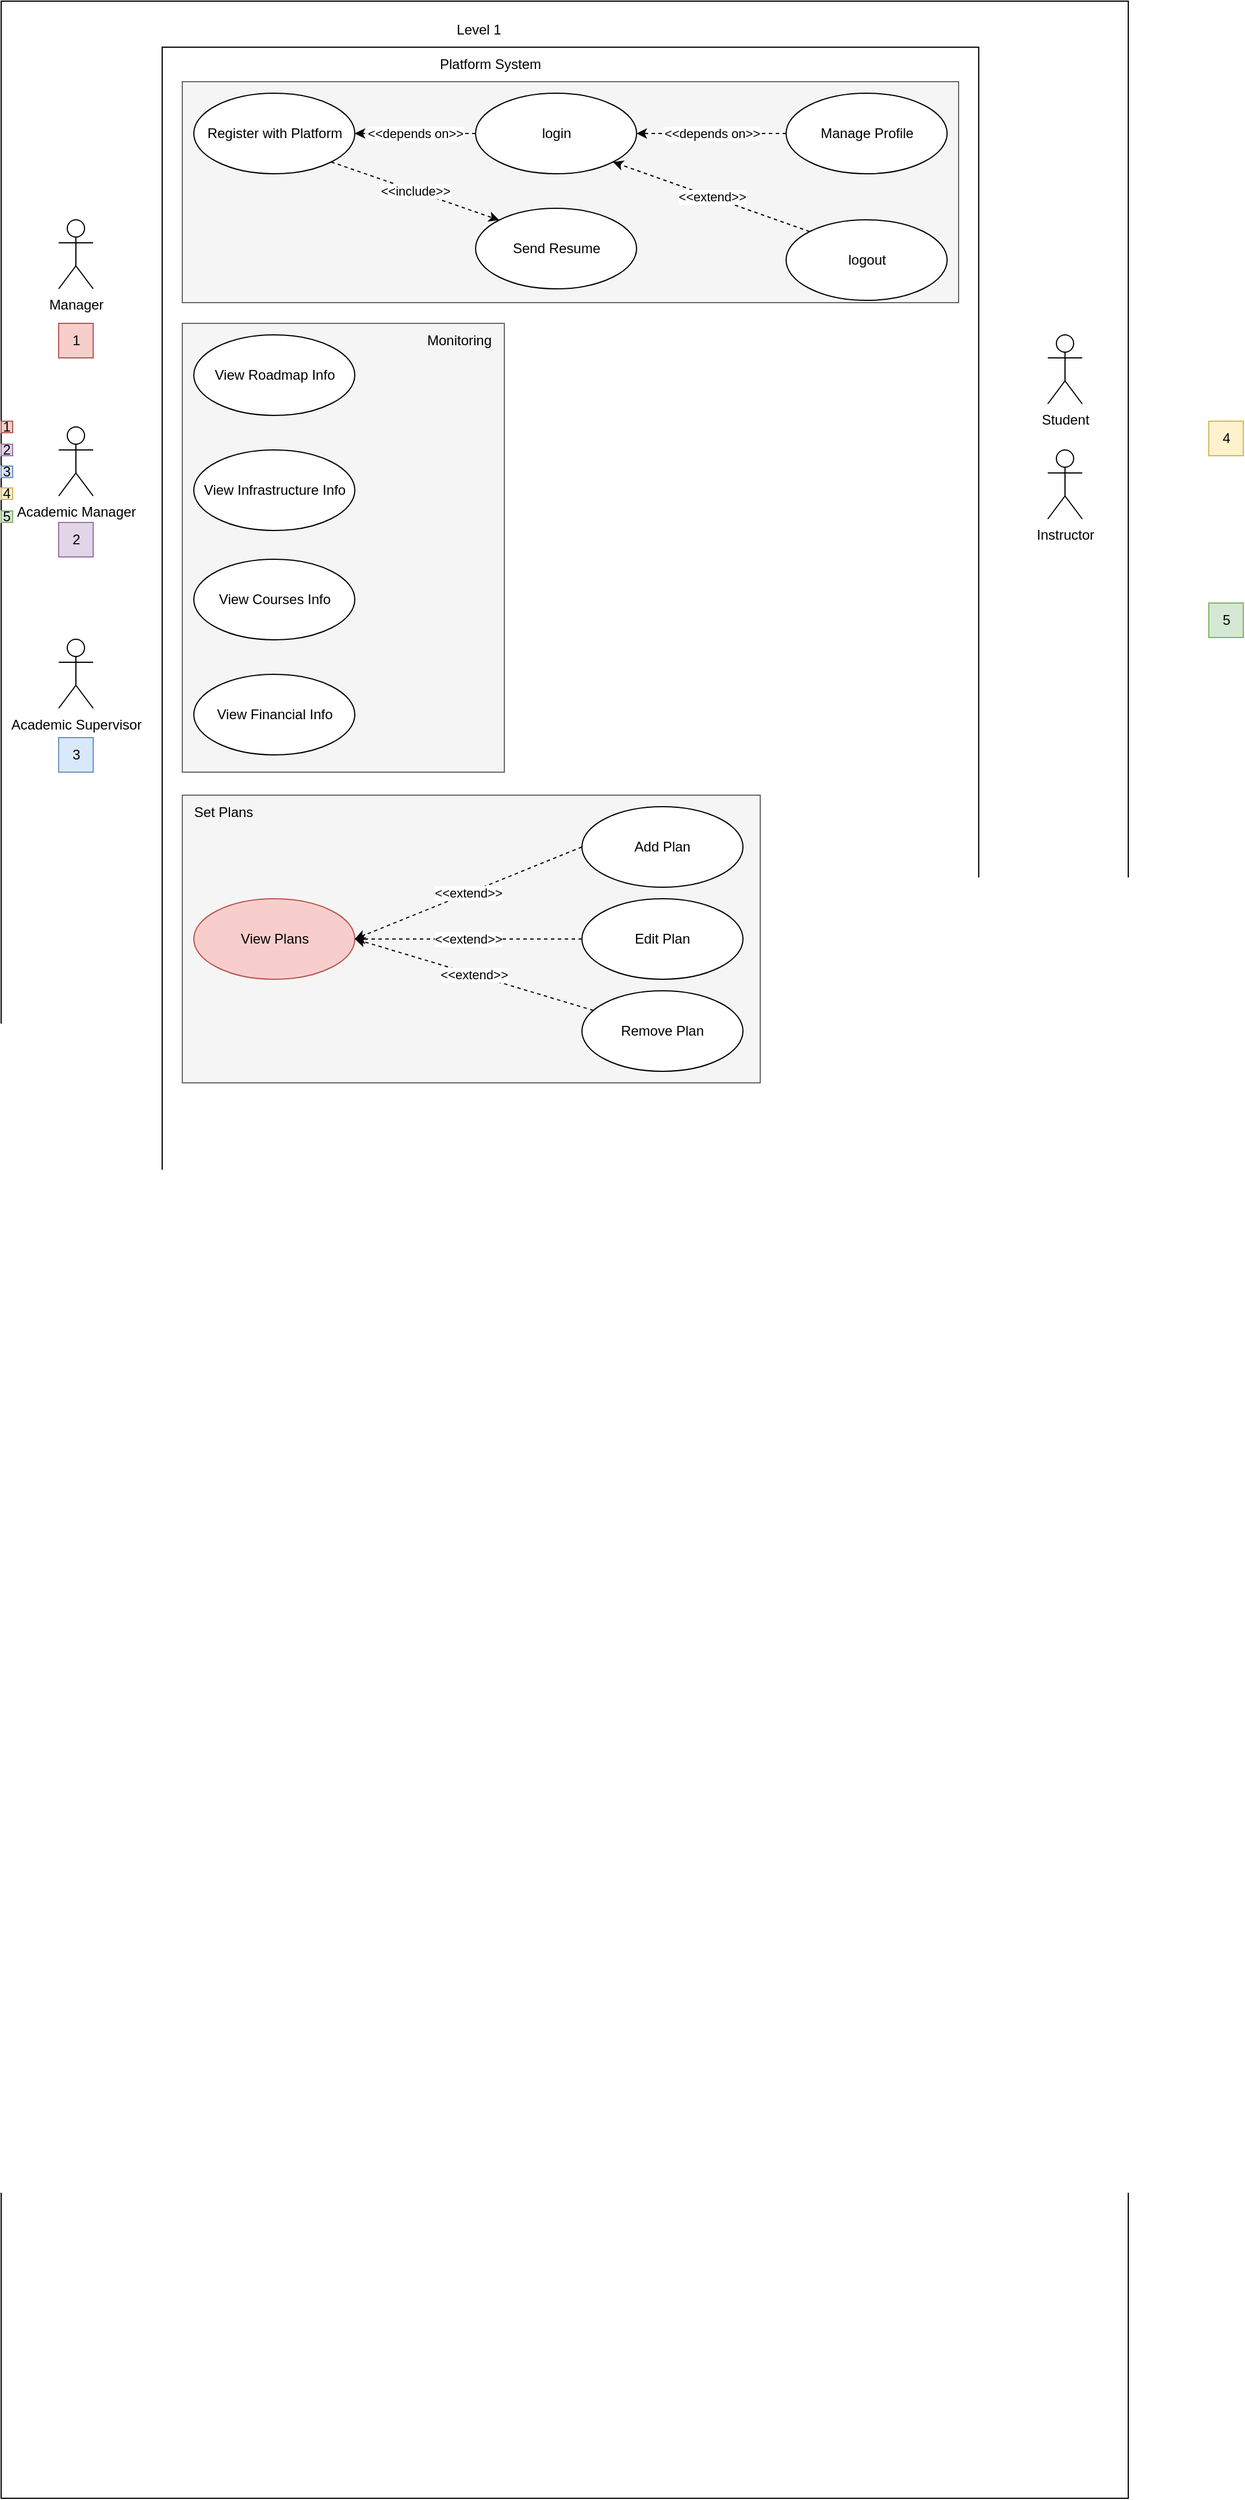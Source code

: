 <mxfile version="21.6.6" type="github">
  <diagram name="Page-1" id="Bo8KTVuofRZR6Qx37zB3">
    <mxGraphModel dx="7000" dy="3773" grid="1" gridSize="10" guides="1" tooltips="1" connect="1" arrows="1" fold="1" page="1" pageScale="1" pageWidth="827" pageHeight="1169" math="0" shadow="0">
      <root>
        <mxCell id="0" />
        <mxCell id="1" parent="0" />
        <mxCell id="GW2IzVe2xJjJmR47O76a-65" value="" style="rounded=0;whiteSpace=wrap;html=1;movable=0;resizable=0;rotatable=0;deletable=0;editable=0;locked=1;connectable=0;" vertex="1" parent="1">
          <mxGeometry width="980" height="2170" as="geometry" />
        </mxCell>
        <mxCell id="GW2IzVe2xJjJmR47O76a-66" value="" style="rounded=0;whiteSpace=wrap;html=1;" vertex="1" parent="1">
          <mxGeometry x="140" y="40" width="710" height="1260" as="geometry" />
        </mxCell>
        <mxCell id="GW2IzVe2xJjJmR47O76a-67" value="Manager" style="shape=umlActor;verticalLabelPosition=bottom;verticalAlign=top;html=1;outlineConnect=0;" vertex="1" parent="1">
          <mxGeometry x="50" y="190" width="30" height="60" as="geometry" />
        </mxCell>
        <mxCell id="GW2IzVe2xJjJmR47O76a-68" value="Academic Manager" style="shape=umlActor;verticalLabelPosition=bottom;verticalAlign=top;html=1;outlineConnect=0;" vertex="1" parent="1">
          <mxGeometry x="50" y="370" width="30" height="60" as="geometry" />
        </mxCell>
        <mxCell id="GW2IzVe2xJjJmR47O76a-69" value="Academic Supervisor" style="shape=umlActor;verticalLabelPosition=bottom;verticalAlign=top;html=1;outlineConnect=0;" vertex="1" parent="1">
          <mxGeometry x="50" y="554.5" width="30" height="60" as="geometry" />
        </mxCell>
        <mxCell id="GW2IzVe2xJjJmR47O76a-72" value="Level 1" style="text;html=1;align=center;verticalAlign=middle;resizable=0;points=[];autosize=1;strokeColor=none;fillColor=none;" vertex="1" parent="1">
          <mxGeometry x="385" y="10" width="60" height="30" as="geometry" />
        </mxCell>
        <mxCell id="GW2IzVe2xJjJmR47O76a-73" value="Platform System" style="text;html=1;align=center;verticalAlign=middle;resizable=0;points=[];autosize=1;strokeColor=none;fillColor=none;" vertex="1" parent="1">
          <mxGeometry x="370" y="40" width="110" height="30" as="geometry" />
        </mxCell>
        <mxCell id="GW2IzVe2xJjJmR47O76a-84" value="Student" style="shape=umlActor;verticalLabelPosition=bottom;verticalAlign=top;html=1;outlineConnect=0;" vertex="1" parent="1">
          <mxGeometry x="910" y="290" width="30" height="60" as="geometry" />
        </mxCell>
        <mxCell id="GW2IzVe2xJjJmR47O76a-85" value="Instructor" style="shape=umlActor;verticalLabelPosition=bottom;verticalAlign=top;html=1;outlineConnect=0;" vertex="1" parent="1">
          <mxGeometry x="910" y="390" width="30" height="60" as="geometry" />
        </mxCell>
        <mxCell id="GW2IzVe2xJjJmR47O76a-93" value="" style="group" vertex="1" connectable="0" parent="1">
          <mxGeometry x="157.5" y="280" width="280" height="390" as="geometry" />
        </mxCell>
        <mxCell id="GW2IzVe2xJjJmR47O76a-87" value="" style="rounded=0;whiteSpace=wrap;html=1;fillColor=#f5f5f5;fontColor=#333333;strokeColor=#666666;" vertex="1" parent="GW2IzVe2xJjJmR47O76a-93">
          <mxGeometry width="280" height="390" as="geometry" />
        </mxCell>
        <mxCell id="GW2IzVe2xJjJmR47O76a-88" value="View Infrastructure Info" style="ellipse;whiteSpace=wrap;html=1;" vertex="1" parent="GW2IzVe2xJjJmR47O76a-93">
          <mxGeometry x="10" y="110" width="140" height="70" as="geometry" />
        </mxCell>
        <mxCell id="GW2IzVe2xJjJmR47O76a-89" value="View Roadmap Info" style="ellipse;whiteSpace=wrap;html=1;" vertex="1" parent="GW2IzVe2xJjJmR47O76a-93">
          <mxGeometry x="10" y="10" width="140" height="70" as="geometry" />
        </mxCell>
        <mxCell id="GW2IzVe2xJjJmR47O76a-90" value="View Courses Info" style="ellipse;whiteSpace=wrap;html=1;" vertex="1" parent="GW2IzVe2xJjJmR47O76a-93">
          <mxGeometry x="10" y="205" width="140" height="70" as="geometry" />
        </mxCell>
        <mxCell id="GW2IzVe2xJjJmR47O76a-91" value="View Financial Info" style="ellipse;whiteSpace=wrap;html=1;" vertex="1" parent="GW2IzVe2xJjJmR47O76a-93">
          <mxGeometry x="10" y="305" width="140" height="70" as="geometry" />
        </mxCell>
        <mxCell id="GW2IzVe2xJjJmR47O76a-92" value="Monitoring" style="text;html=1;align=center;verticalAlign=middle;resizable=0;points=[];autosize=1;strokeColor=none;fillColor=none;" vertex="1" parent="GW2IzVe2xJjJmR47O76a-93">
          <mxGeometry x="200" width="80" height="30" as="geometry" />
        </mxCell>
        <mxCell id="GW2IzVe2xJjJmR47O76a-94" value="" style="group" vertex="1" connectable="0" parent="1">
          <mxGeometry x="157.5" y="70" width="675" height="192" as="geometry" />
        </mxCell>
        <mxCell id="GW2IzVe2xJjJmR47O76a-74" value="" style="rounded=0;whiteSpace=wrap;html=1;fillColor=#f5f5f5;strokeColor=#666666;fontColor=#333333;" vertex="1" parent="GW2IzVe2xJjJmR47O76a-94">
          <mxGeometry width="675" height="192" as="geometry" />
        </mxCell>
        <mxCell id="GW2IzVe2xJjJmR47O76a-76" value="login" style="ellipse;whiteSpace=wrap;html=1;" vertex="1" parent="GW2IzVe2xJjJmR47O76a-94">
          <mxGeometry x="255" y="10" width="140" height="70" as="geometry" />
        </mxCell>
        <mxCell id="GW2IzVe2xJjJmR47O76a-78" value="Manage Profile" style="ellipse;whiteSpace=wrap;html=1;" vertex="1" parent="GW2IzVe2xJjJmR47O76a-94">
          <mxGeometry x="525" y="10" width="140" height="70" as="geometry" />
        </mxCell>
        <mxCell id="GW2IzVe2xJjJmR47O76a-80" value="Register with Platform" style="ellipse;whiteSpace=wrap;html=1;" vertex="1" parent="GW2IzVe2xJjJmR47O76a-94">
          <mxGeometry x="10" y="10" width="140" height="70" as="geometry" />
        </mxCell>
        <mxCell id="GW2IzVe2xJjJmR47O76a-81" value="&lt;span data-lucid-content=&quot;{&amp;quot;t&amp;quot;:&amp;quot;Send Resume to Acadamic Manager&amp;quot;,&amp;quot;m&amp;quot;:[]}&quot; data-lucid-type=&quot;application/vnd.lucid.text&quot;&gt;&lt;span&gt;Send Resume&lt;/span&gt;&lt;/span&gt;" style="ellipse;whiteSpace=wrap;html=1;" vertex="1" parent="GW2IzVe2xJjJmR47O76a-94">
          <mxGeometry x="255" y="110" width="140" height="70" as="geometry" />
        </mxCell>
        <mxCell id="GW2IzVe2xJjJmR47O76a-83" value="logout" style="ellipse;whiteSpace=wrap;html=1;" vertex="1" parent="GW2IzVe2xJjJmR47O76a-94">
          <mxGeometry x="525" y="120" width="140" height="70" as="geometry" />
        </mxCell>
        <mxCell id="GW2IzVe2xJjJmR47O76a-77" value="&amp;lt;&amp;lt;depends on&amp;gt;&amp;gt;" style="edgeStyle=orthogonalEdgeStyle;rounded=0;orthogonalLoop=1;jettySize=auto;html=1;dashed=1;" edge="1" parent="GW2IzVe2xJjJmR47O76a-94" source="GW2IzVe2xJjJmR47O76a-78" target="GW2IzVe2xJjJmR47O76a-76">
          <mxGeometry relative="1" as="geometry" />
        </mxCell>
        <mxCell id="GW2IzVe2xJjJmR47O76a-75" value="&amp;lt;&amp;lt;depends on&amp;gt;&amp;gt;" style="rounded=0;orthogonalLoop=1;jettySize=auto;html=1;exitX=0;exitY=0.5;exitDx=0;exitDy=0;dashed=1;" edge="1" parent="GW2IzVe2xJjJmR47O76a-94" source="GW2IzVe2xJjJmR47O76a-76" target="GW2IzVe2xJjJmR47O76a-80">
          <mxGeometry relative="1" as="geometry" />
        </mxCell>
        <mxCell id="GW2IzVe2xJjJmR47O76a-79" value="&amp;lt;&amp;lt;include&amp;gt;&amp;gt;" style="rounded=0;orthogonalLoop=1;jettySize=auto;html=1;exitX=1;exitY=1;exitDx=0;exitDy=0;entryX=0;entryY=0;entryDx=0;entryDy=0;dashed=1;" edge="1" parent="GW2IzVe2xJjJmR47O76a-94" source="GW2IzVe2xJjJmR47O76a-80" target="GW2IzVe2xJjJmR47O76a-81">
          <mxGeometry relative="1" as="geometry" />
        </mxCell>
        <mxCell id="GW2IzVe2xJjJmR47O76a-82" value="&amp;lt;&amp;lt;extend&amp;gt;&amp;gt;" style="rounded=0;orthogonalLoop=1;jettySize=auto;html=1;exitX=0;exitY=0;exitDx=0;exitDy=0;entryX=1;entryY=1;entryDx=0;entryDy=0;dashed=1;" edge="1" parent="GW2IzVe2xJjJmR47O76a-94" source="GW2IzVe2xJjJmR47O76a-83" target="GW2IzVe2xJjJmR47O76a-76">
          <mxGeometry relative="1" as="geometry" />
        </mxCell>
        <mxCell id="GW2IzVe2xJjJmR47O76a-96" value="1" style="text;html=1;align=center;verticalAlign=middle;resizable=0;points=[];autosize=1;strokeColor=#b85450;fillColor=#f8cecc;" vertex="1" parent="1">
          <mxGeometry x="50" y="280" width="30" height="30" as="geometry" />
        </mxCell>
        <mxCell id="GW2IzVe2xJjJmR47O76a-97" value="2" style="text;html=1;align=center;verticalAlign=middle;resizable=0;points=[];autosize=1;strokeColor=#9673a6;fillColor=#e1d5e7;" vertex="1" parent="1">
          <mxGeometry x="50" y="453" width="30" height="30" as="geometry" />
        </mxCell>
        <mxCell id="GW2IzVe2xJjJmR47O76a-98" value="3" style="text;html=1;align=center;verticalAlign=middle;resizable=0;points=[];autosize=1;strokeColor=#6c8ebf;fillColor=#dae8fc;" vertex="1" parent="1">
          <mxGeometry x="50" y="640" width="30" height="30" as="geometry" />
        </mxCell>
        <mxCell id="GW2IzVe2xJjJmR47O76a-99" value="4" style="text;html=1;align=center;verticalAlign=middle;resizable=0;points=[];autosize=1;strokeColor=#d6b656;fillColor=#fff2cc;" vertex="1" parent="1">
          <mxGeometry x="1050" y="365" width="30" height="30" as="geometry" />
        </mxCell>
        <mxCell id="GW2IzVe2xJjJmR47O76a-100" value="5" style="text;html=1;align=center;verticalAlign=middle;resizable=0;points=[];autosize=1;strokeColor=#82b366;fillColor=#d5e8d4;" vertex="1" parent="1">
          <mxGeometry x="1050" y="523" width="30" height="30" as="geometry" />
        </mxCell>
        <mxCell id="GW2IzVe2xJjJmR47O76a-101" value="1" style="whiteSpace=wrap;html=1;aspect=fixed;fillColor=#f8cecc;strokeColor=#b85450;" vertex="1" parent="1">
          <mxGeometry y="365" width="10" height="10" as="geometry" />
        </mxCell>
        <mxCell id="GW2IzVe2xJjJmR47O76a-102" value="2" style="whiteSpace=wrap;html=1;aspect=fixed;fillColor=#e1d5e7;strokeColor=#9673a6;" vertex="1" parent="1">
          <mxGeometry y="385" width="10" height="10" as="geometry" />
        </mxCell>
        <mxCell id="GW2IzVe2xJjJmR47O76a-103" value="3" style="whiteSpace=wrap;html=1;aspect=fixed;fillColor=#dae8fc;strokeColor=#6c8ebf;" vertex="1" parent="1">
          <mxGeometry y="404" width="10" height="10" as="geometry" />
        </mxCell>
        <mxCell id="GW2IzVe2xJjJmR47O76a-104" value="4" style="whiteSpace=wrap;html=1;aspect=fixed;fillColor=#fff2cc;strokeColor=#d6b656;" vertex="1" parent="1">
          <mxGeometry y="423" width="10" height="10" as="geometry" />
        </mxCell>
        <mxCell id="GW2IzVe2xJjJmR47O76a-105" value="5" style="whiteSpace=wrap;html=1;aspect=fixed;fillColor=#d5e8d4;strokeColor=#82b366;" vertex="1" parent="1">
          <mxGeometry y="443" width="10" height="10" as="geometry" />
        </mxCell>
        <mxCell id="GW2IzVe2xJjJmR47O76a-106" value="" style="group" vertex="1" connectable="0" parent="1">
          <mxGeometry x="157.5" y="690" width="502.5" height="250" as="geometry" />
        </mxCell>
        <mxCell id="GW2IzVe2xJjJmR47O76a-107" value="" style="rounded=0;whiteSpace=wrap;html=1;fillColor=#f5f5f5;strokeColor=#666666;fontColor=#333333;" vertex="1" parent="GW2IzVe2xJjJmR47O76a-106">
          <mxGeometry width="502.5" height="250" as="geometry" />
        </mxCell>
        <mxCell id="GW2IzVe2xJjJmR47O76a-108" value="Add Plan" style="ellipse;whiteSpace=wrap;html=1;" vertex="1" parent="GW2IzVe2xJjJmR47O76a-106">
          <mxGeometry x="347.5" y="10" width="140" height="70" as="geometry" />
        </mxCell>
        <mxCell id="GW2IzVe2xJjJmR47O76a-109" value="Edit Plan" style="ellipse;whiteSpace=wrap;html=1;" vertex="1" parent="GW2IzVe2xJjJmR47O76a-106">
          <mxGeometry x="347.5" y="90" width="140" height="70" as="geometry" />
        </mxCell>
        <mxCell id="GW2IzVe2xJjJmR47O76a-110" value="Remove Plan" style="ellipse;whiteSpace=wrap;html=1;" vertex="1" parent="GW2IzVe2xJjJmR47O76a-106">
          <mxGeometry x="347.5" y="170" width="140" height="70" as="geometry" />
        </mxCell>
        <mxCell id="GW2IzVe2xJjJmR47O76a-111" value="View Plans" style="ellipse;whiteSpace=wrap;html=1;fillColor=#f8cecc;strokeColor=#b85450;" vertex="1" parent="GW2IzVe2xJjJmR47O76a-106">
          <mxGeometry x="10" y="90" width="140" height="70" as="geometry" />
        </mxCell>
        <mxCell id="GW2IzVe2xJjJmR47O76a-112" value="&amp;lt;&amp;lt;extend&amp;gt;&amp;gt;" style="rounded=0;orthogonalLoop=1;jettySize=auto;html=1;exitX=0;exitY=0.5;exitDx=0;exitDy=0;entryX=1;entryY=0.5;entryDx=0;entryDy=0;dashed=1;" edge="1" parent="GW2IzVe2xJjJmR47O76a-106" source="GW2IzVe2xJjJmR47O76a-108" target="GW2IzVe2xJjJmR47O76a-111">
          <mxGeometry relative="1" as="geometry" />
        </mxCell>
        <mxCell id="GW2IzVe2xJjJmR47O76a-113" value="&amp;lt;&amp;lt;extend&amp;gt;&amp;gt;" style="rounded=0;orthogonalLoop=1;jettySize=auto;html=1;exitX=0;exitY=0.5;exitDx=0;exitDy=0;entryX=1;entryY=0.5;entryDx=0;entryDy=0;dashed=1;" edge="1" parent="GW2IzVe2xJjJmR47O76a-106" source="GW2IzVe2xJjJmR47O76a-109" target="GW2IzVe2xJjJmR47O76a-111">
          <mxGeometry relative="1" as="geometry" />
        </mxCell>
        <mxCell id="GW2IzVe2xJjJmR47O76a-114" value="&amp;lt;&amp;lt;extend&amp;gt;&amp;gt;" style="rounded=0;orthogonalLoop=1;jettySize=auto;html=1;entryX=1;entryY=0.5;entryDx=0;entryDy=0;dashed=1;" edge="1" parent="GW2IzVe2xJjJmR47O76a-106" source="GW2IzVe2xJjJmR47O76a-110" target="GW2IzVe2xJjJmR47O76a-111">
          <mxGeometry relative="1" as="geometry" />
        </mxCell>
        <mxCell id="GW2IzVe2xJjJmR47O76a-115" value="Set Plans" style="text;html=1;align=center;verticalAlign=middle;resizable=0;points=[];autosize=1;strokeColor=none;fillColor=none;" vertex="1" parent="GW2IzVe2xJjJmR47O76a-106">
          <mxGeometry width="70" height="30" as="geometry" />
        </mxCell>
      </root>
    </mxGraphModel>
  </diagram>
</mxfile>
